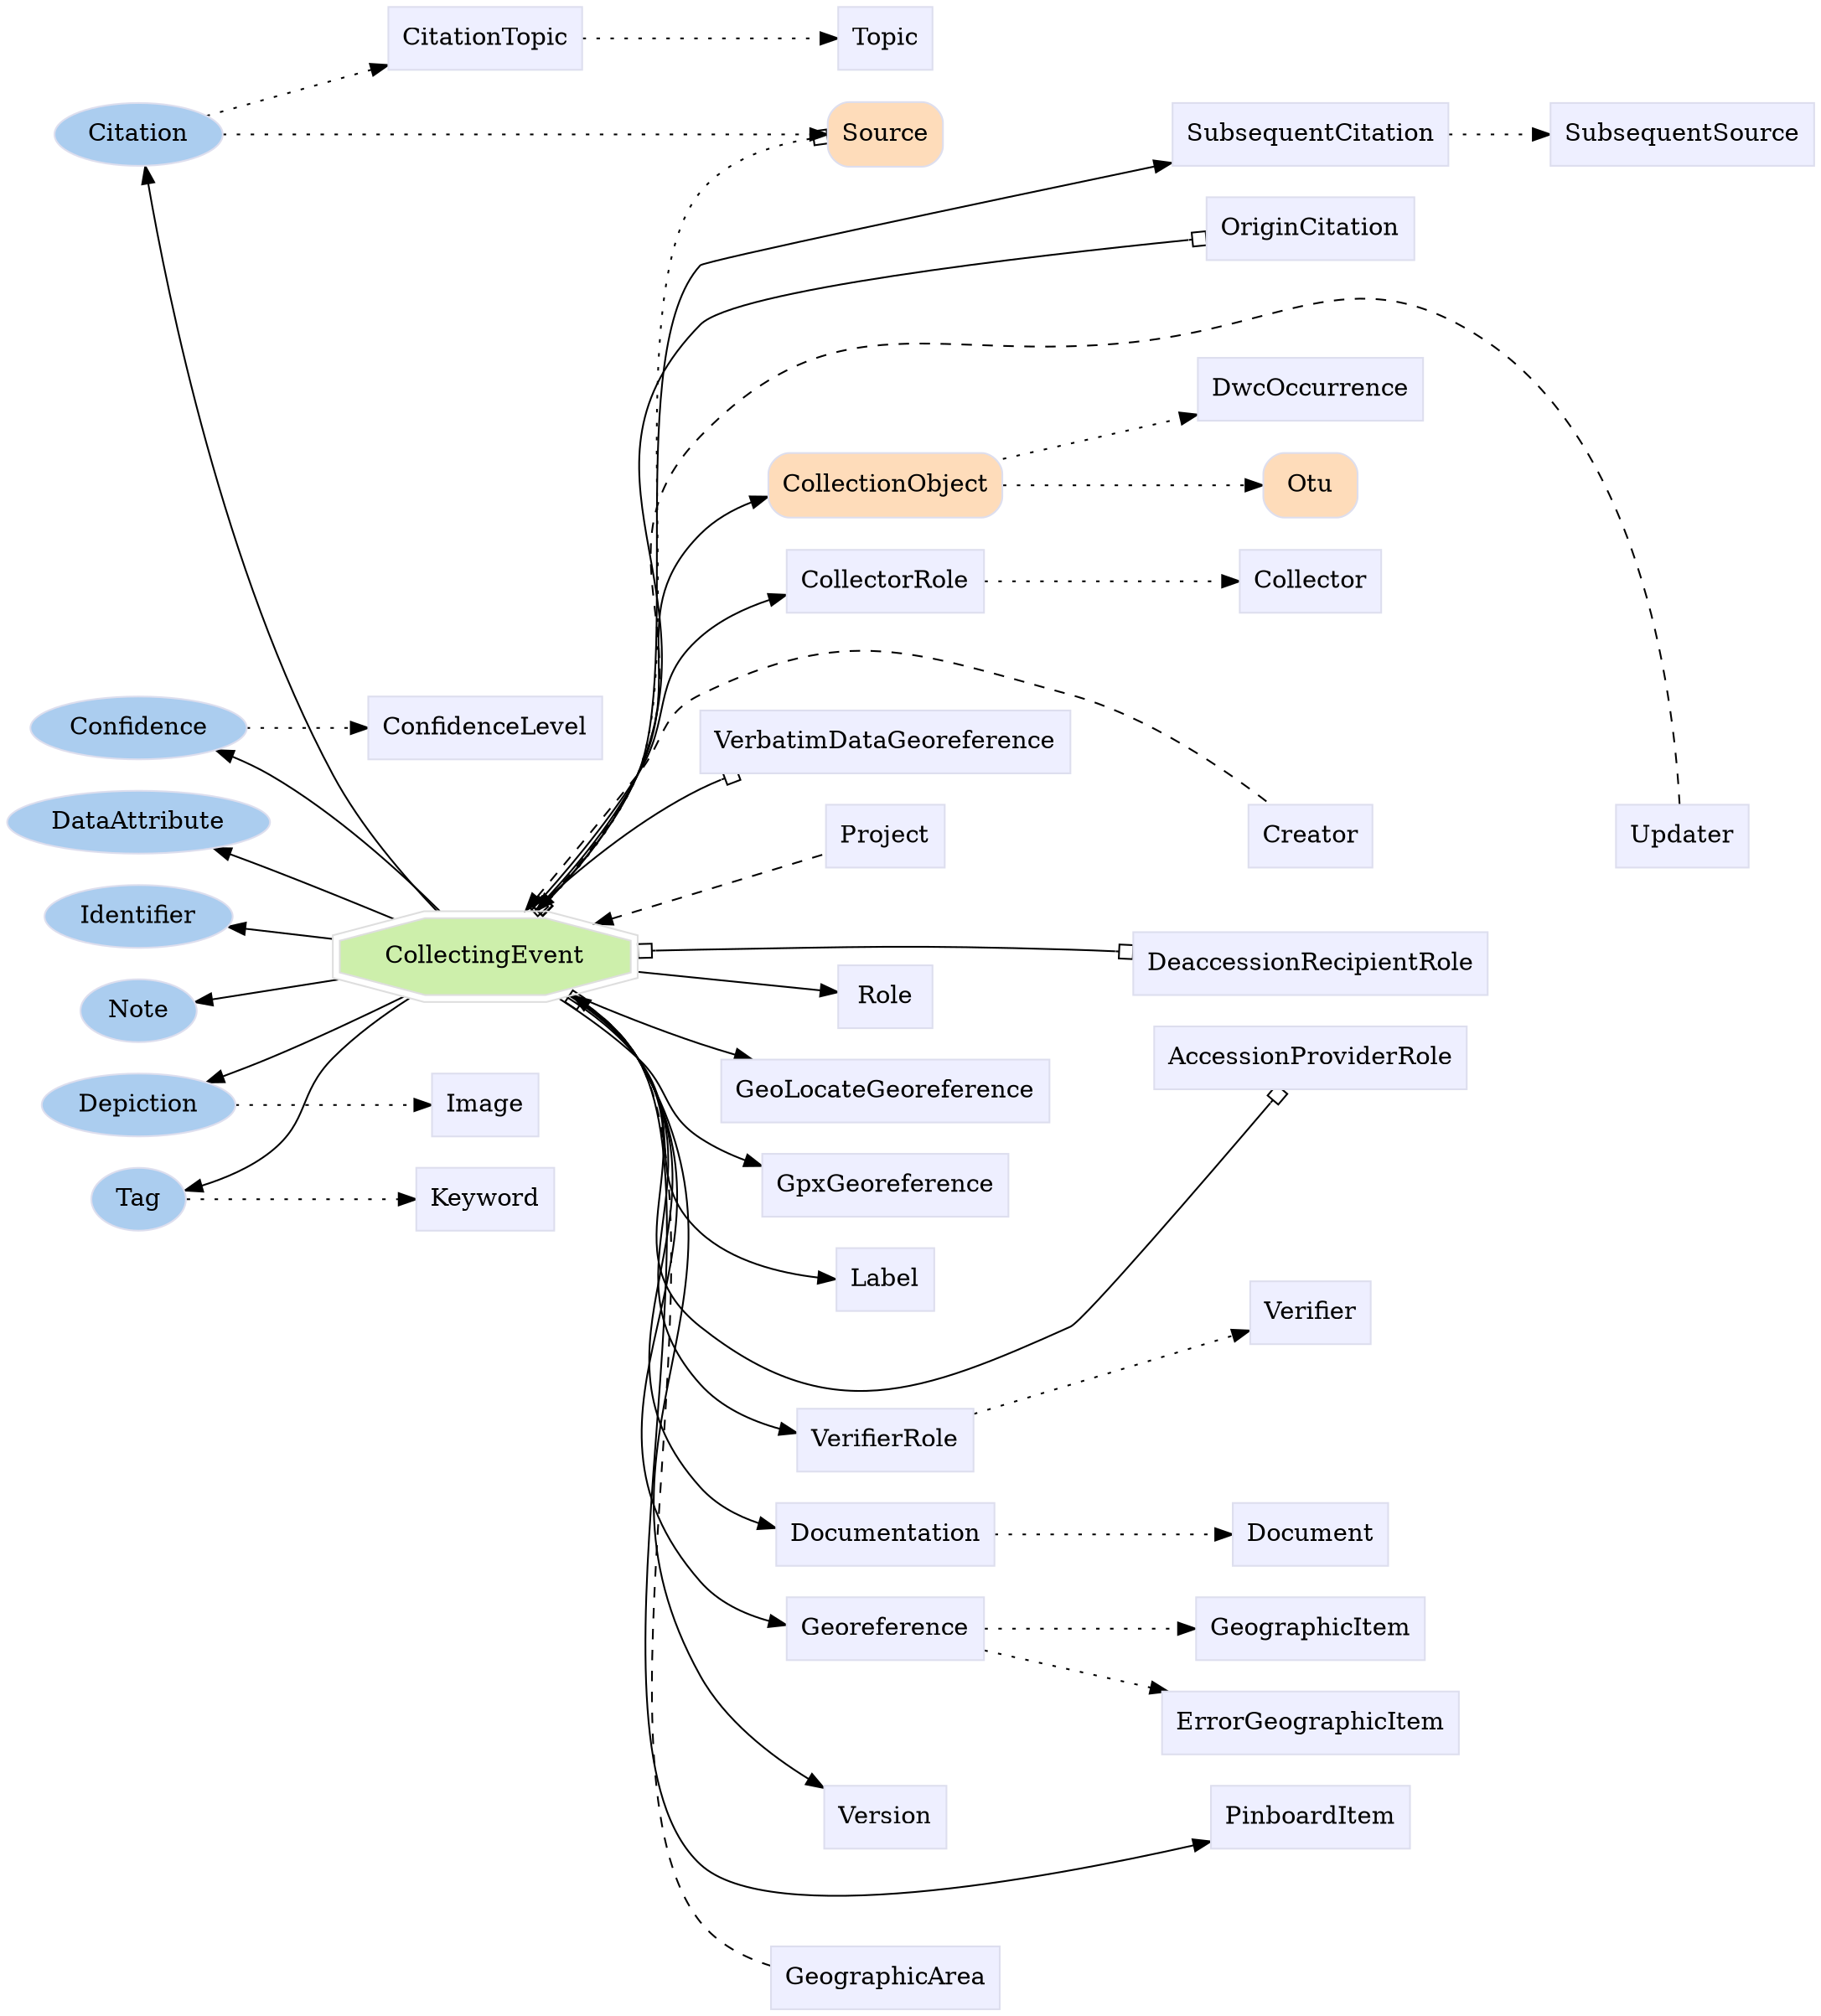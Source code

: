 digraph CollectingEvent {
	graph [bb="0,0,858.62,1147",
		label="",
		outputorder=edgesfirst,
		rankdir=LR
	];
	node [label="\N"];
	subgraph annotator_cluster {
		graph [rank=min];
		Citation	[color="#dddeee",
			fillcolor="#abcdef",
			group=annotator,
			height=0.5,
			href="/develop/Data/models.html#citation",
			label=Citation,
			pos="59.145,1074",
			shape=oval,
			style=filled,
			target=_top,
			width=1.0832];
		Confidence	[color="#dddeee",
			fillcolor="#abcdef",
			group=annotator,
			height=0.5,
			href="/develop/Data/models.html#confidence",
			label=Confidence,
			pos="59.145,736",
			shape=oval,
			style=filled,
			target=_top,
			width=1.4082];
		DataAttribute	[color="#dddeee",
			fillcolor="#abcdef",
			group=annotator,
			height=0.5,
			href="/develop/Data/models.html#data-attribute",
			label=DataAttribute,
			pos="59.145,682",
			shape=oval,
			style=filled,
			target=_top,
			width=1.6429];
		Depiction	[color="#dddeee",
			fillcolor="#abcdef",
			group=annotator,
			height=0.5,
			href="/develop/Data/models.html#depiction",
			label=Depiction,
			pos="59.145,520",
			shape=oval,
			style=filled,
			target=_top,
			width=1.2638];
		Identifier	[color="#dddeee",
			fillcolor="#abcdef",
			group=annotator,
			height=0.5,
			href="/develop/Data/models.html#identifier",
			label=Identifier,
			pos="59.145,628",
			shape=oval,
			style=filled,
			target=_top,
			width=1.1916];
		Tag	[color="#dddeee",
			fillcolor="#abcdef",
			group=annotator,
			height=0.5,
			href="/develop/Data/models.html#tag",
			label=Tag,
			pos="59.145,466",
			shape=oval,
			style=filled,
			target=_top,
			width=0.75];
		Note	[color="#dddeee",
			fillcolor="#abcdef",
			group=annotator,
			height=0.5,
			href="/develop/Data/models.html#note",
			label=Note,
			pos="59.145,574",
			shape=oval,
			style=filled,
			target=_top,
			width=0.77632];
	}
	subgraph core {
		CollectingEvent	[color="#dedede",
			fillcolor="#cdefab",
			group=target,
			height=0.61111,
			href="/develop/Data/models.html#collecting-event",
			label=CollectingEvent,
			pos="231.45,603",
			shape=doubleoctagon,
			style=filled,
			target=_top,
			width=2.1434];
		CollectionObject	[color="#dddeee",
			fillcolor="#fedcba",
			group=core,
			height=0.51389,
			href="/develop/Data/models.html#collection-object",
			label=CollectionObject,
			pos="427.12,873",
			shape=Mrecord,
			style=filled,
			target=_top,
			width=1.5139];
		Otu	[color="#dddeee",
			fillcolor="#fedcba",
			group=core,
			height=0.51389,
			href="/develop/Data/models.html#otu",
			label=Otu,
			pos="626.12,873",
			shape=Mrecord,
			style=filled,
			target=_top,
			width=0.75];
		Source	[color="#dddeee",
			fillcolor="#fedcba",
			group=core,
			height=0.51389,
			href="/develop/Data/models.html#source",
			label=Source,
			pos="427.12,1074",
			shape=Mrecord,
			style=filled,
			target=_top,
			width=0.75];
	}
	subgraph supporting {
		CitationTopic	[color="#dddeee",
			fillcolor="#eeefff",
			group=supporting,
			height=0.5,
			href="/develop/Data/models.html#citation-topic",
			label=CitationTopic,
			pos="231.45,1129",
			shape=box,
			style=filled,
			target=_top,
			width=1.2778];
		CollectorRole	[color="#dddeee",
			fillcolor="#eeefff",
			group=supporting,
			height=0.5,
			href="/develop/Data/models.html#collector-role",
			label=CollectorRole,
			pos="427.12,818",
			shape=box,
			style=filled,
			target=_top,
			width=1.2778];
		Collector	[color="#dddeee",
			fillcolor="#eeefff",
			group=supporting,
			height=0.5,
			href="/develop/Data/models.html#collector",
			label=Collector,
			pos="626.12,818",
			shape=box,
			style=filled,
			target=_top,
			width=0.93056];
		ConfidenceLevel	[color="#dddeee",
			fillcolor="#eeefff",
			group=supporting,
			height=0.5,
			href="/develop/Data/models.html#confidence-level",
			label=ConfidenceLevel,
			pos="231.45,736",
			shape=box,
			style=filled,
			target=_top,
			width=1.5139];
		Documentation	[color="#dddeee",
			fillcolor="#eeefff",
			group=supporting,
			height=0.5,
			href="/develop/Data/models.html#documentation",
			label=Documentation,
			pos="427.12,272",
			shape=box,
			style=filled,
			target=_top,
			width=1.4028];
		Document	[color="#dddeee",
			fillcolor="#eeefff",
			group=supporting,
			height=0.5,
			href="/develop/Data/models.html#document",
			label=Document,
			pos="626.12,272",
			shape=box,
			style=filled,
			target=_top,
			width=1.0278];
		DwcOccurrence	[color="#dddeee",
			fillcolor="#eeefff",
			group=supporting,
			height=0.5,
			href="/develop/Data/models.html#dwc-occurrence",
			label=DwcOccurrence,
			pos="626.12,928",
			shape=box,
			style=filled,
			target=_top,
			width=1.4444];
		Georeference	[color="#dddeee",
			fillcolor="#eeefff",
			group=supporting,
			height=0.5,
			href="/develop/Data/models.html#georeference",
			label=Georeference,
			pos="427.12,218",
			shape=box,
			style=filled,
			target=_top,
			width=1.2361];
		ErrorGeographicItem	[color="#dddeee",
			fillcolor="#eeefff",
			group=supporting,
			height=0.5,
			href="/develop/Data/models.html#error-geographic-item",
			label=ErrorGeographicItem,
			pos="626.12,164",
			shape=box,
			style=filled,
			target=_top,
			width=1.8611];
		GeoLocateGeoreference	[color="#dddeee",
			fillcolor="#eeefff",
			group=supporting,
			height=0.5,
			href="/develop/Data/models.html#geo-locate-georeference",
			label=GeoLocateGeoreference,
			pos="427.12,526",
			shape=box,
			style=filled,
			target=_top,
			width=2.0694];
		GeographicItem	[color="#dddeee",
			fillcolor="#eeefff",
			group=supporting,
			height=0.5,
			href="/develop/Data/models.html#geographic-item",
			label=GeographicItem,
			pos="626.12,218",
			shape=box,
			style=filled,
			target=_top,
			width=1.4583];
		GpxGeoreference	[color="#dddeee",
			fillcolor="#eeefff",
			group=supporting,
			height=0.5,
			href="/develop/Data/models.html#gpx-georeference",
			label=GpxGeoreference,
			pos="427.12,472",
			shape=box,
			style=filled,
			target=_top,
			width=1.5694];
		Image	[color="#dddeee",
			fillcolor="#eeefff",
			group=supporting,
			height=0.5,
			href="/develop/Data/models.html#image",
			label=Image,
			pos="231.45,520",
			shape=box,
			style=filled,
			target=_top,
			width=0.75];
		Keyword	[color="#dddeee",
			fillcolor="#eeefff",
			group=supporting,
			height=0.5,
			href="/develop/Data/models.html#keyword",
			label=Keyword,
			pos="231.45,466",
			shape=box,
			style=filled,
			target=_top,
			width=0.93056];
		Label	[color="#dddeee",
			fillcolor="#eeefff",
			group=supporting,
			height=0.5,
			href="/develop/Data/models.html#label",
			label=Label,
			pos="427.12,418",
			shape=box,
			style=filled,
			target=_top,
			width=0.75];
		PinboardItem	[color="#dddeee",
			fillcolor="#eeefff",
			group=supporting,
			height=0.5,
			href="/develop/Data/models.html#pinboard-item",
			label=PinboardItem,
			pos="626.12,110",
			shape=box,
			style=filled,
			target=_top,
			width=1.2639];
		Role	[color="#dddeee",
			fillcolor="#eeefff",
			group=supporting,
			height=0.5,
			href="/develop/Data/models.html#role",
			label=Role,
			pos="427.12,580",
			shape=box,
			style=filled,
			target=_top,
			width=0.75];
		SubsequentCitation	[color="#dddeee",
			fillcolor="#eeefff",
			group=supporting,
			height=0.5,
			href="/develop/Data/models.html#subsequent-citation",
			label=SubsequentCitation,
			pos="626.12,1074",
			shape=box,
			style=filled,
			target=_top,
			width=1.6944];
		SubsequentSource	[color="#dddeee",
			fillcolor="#eeefff",
			group=supporting,
			height=0.5,
			href="/develop/Data/models.html#subsequent-source",
			label=SubsequentSource,
			pos="800.62,1074",
			shape=box,
			style=filled,
			target=_top,
			width=1.6111];
		Topic	[color="#dddeee",
			fillcolor="#eeefff",
			group=supporting,
			height=0.5,
			href="/develop/Data/models.html#topic",
			label=Topic,
			pos="427.12,1129",
			shape=box,
			style=filled,
			target=_top,
			width=0.75];
		VerifierRole	[color="#dddeee",
			fillcolor="#eeefff",
			group=supporting,
			height=0.5,
			href="/develop/Data/models.html#verifier-role",
			label=VerifierRole,
			pos="427.12,326",
			shape=box,
			style=filled,
			target=_top,
			width=1.1528];
		Verifier	[color="#dddeee",
			fillcolor="#eeefff",
			group=supporting,
			height=0.5,
			href="/develop/Data/models.html#verifier",
			label=Verifier,
			pos="626.12,418",
			shape=box,
			style=filled,
			target=_top,
			width=0.79167];
		Version	[color="#dddeee",
			fillcolor="#eeefff",
			group=supporting,
			height=0.5,
			href="/develop/Data/models.html#version",
			label=Version,
			pos="427.12,110",
			shape=box,
			style=filled,
			target=_top,
			width=0.80556];
		Creator	[color="#dddeee",
			fillcolor="#eeefff",
			group=supporting,
			height=0.5,
			href="/develop/Data/models.html#creator",
			label=Creator,
			pos="626.12,672",
			shape=box,
			style=filled,
			target=_top,
			width=0.79167];
		GeographicArea	[color="#dddeee",
			fillcolor="#eeefff",
			group=supporting,
			height=0.5,
			href="/develop/Data/models.html#geographic-area",
			label=GeographicArea,
			pos="427.12,18",
			shape=box,
			style=filled,
			target=_top,
			width=1.4722];
		Project	[color="#dddeee",
			fillcolor="#eeefff",
			group=supporting,
			height=0.5,
			href="/develop/Data/models.html#project",
			label=Project,
			pos="427.12,672",
			shape=box,
			style=filled,
			target=_top,
			width=0.76389];
		Updater	[color="#dddeee",
			fillcolor="#eeefff",
			group=supporting,
			height=0.5,
			href="/develop/Data/models.html#updater",
			label=Updater,
			pos="800.62,672",
			shape=box,
			style=filled,
			target=_top,
			width=0.83333];
		AccessionProviderRole	[color="#dddeee",
			fillcolor="#eeefff",
			group=supporting,
			height=0.5,
			href="/develop/Data/models.html#accession-provider-role",
			label=AccessionProviderRole,
			pos="626.12,545",
			shape=box,
			style=filled,
			target=_top,
			width=2];
		DeaccessionRecipientRole	[color="#dddeee",
			fillcolor="#eeefff",
			group=supporting,
			height=0.5,
			href="/develop/Data/models.html#deaccession-recipient-role",
			label=DeaccessionRecipientRole,
			pos="626.12,599",
			shape=box,
			style=filled,
			target=_top,
			width=2.2361];
		OriginCitation	[color="#dddeee",
			fillcolor="#eeefff",
			group=supporting,
			height=0.5,
			href="/develop/Data/models.html#origin-citation",
			label=OriginCitation,
			pos="626.12,1020",
			shape=box,
			style=filled,
			target=_top,
			width=1.3194];
		VerbatimDataGeoreference	[color="#dddeee",
			fillcolor="#eeefff",
			group=supporting,
			height=0.5,
			href="/develop/Data/models.html#verbatim-data-georeference",
			label=VerbatimDataGeoreference,
			pos="427.12,726",
			shape=box,
			style=filled,
			target=_top,
			width=2.2917];
	}
	Citation -> Source	[pos="e,399.81,1074 98.274,1074 169.15,1074 320.27,1074 389.77,1074",
		style=dotted];
	Citation -> CitationTopic	[pos="e,185.18,1114.4 91.779,1084.2 115.27,1091.8 147.9,1102.3 175.61,1111.3",
		style=dotted];
	Confidence -> ConfidenceLevel	[pos="e,176.81,736 109.86,736 127.59,736 147.81,736 166.56,736",
		style=dotted];
	Depiction -> Image	[pos="e,204.03,520 104.89,520 132.61,520 167.76,520 193.82,520",
		style=dotted];
	Tag -> Keyword	[pos="e,197.77,466 86.382,466 113.29,466 155.6,466 187.42,466",
		style=dotted];
	CollectingEvent -> Citation	[pos="e,62.423,1055.7 210.86,625.02 193.64,645.45 169.08,677.39 154.29,709 98.958,827.22 72.697,982.8 63.796,1045.8"];
	CollectingEvent -> Confidence	[pos="e,93.746,722.64 211.11,625.1 190.02,648.22 154.43,684.49 118.29,709 113.45,712.28 108.15,715.35 102.78,718.16"];
	CollectingEvent -> DataAttribute	[pos="e,92.579,666.95 189.09,622.19 162.66,634.45 128.5,650.29 101.98,662.6"];
	CollectingEvent -> Depiction	[pos="e,89.502,533.44 191.4,583.16 169.9,572.33 142.7,558.76 118.29,547 112.02,543.98 105.35,540.83 98.848,537.79"];
	CollectingEvent -> Identifier	[pos="e,100.07,622.14 155.68,613.98 140.28,616.24 124.42,618.57 110.15,620.66"];
	CollectingEvent -> Tag	[pos="e,83.925,473.63 196.56,581.87 182.57,572.23 166.76,560.06 154.29,547 134.37,526.14 140.19,511.77 118.29,493 110.97,486.72 101.94,\
481.6 93.201,477.57"];
	CollectingEvent -> Note	[pos="e,86.382,578.47 159.66,590.95 137.89,587.24 114.82,583.31 96.384,580.17"];
	CollectingEvent -> CollectionObject	[pos="e,372.54,862.96 252,625.04 269.19,645.49 293.72,677.44 308.62,709 335.3,765.55 302.03,799.22 344.62,845 349.8,850.57 356.14,855.04 \
362.98,858.61"];
	CollectingEvent -> Source	[arrowhead=obox,
		arrowtail=obox,
		dir=both,
		pos="s,253.85,625.34 e,399.8,1070.5 260.62,633.14 277.53,653.1 297.79,680.73 308.62,709 335.14,778.31 299.88,981.79 344.62,1041 355.44,\
1055.3 373.51,1063.5 389.9,1068.1",
		style=dotted];
	CollectingEvent -> CollectorRole	[pos="e,380.76,807.05 250.37,625.33 266.68,646.23 290.85,678.7 308.62,709 327.72,741.59 317.07,760.14 344.62,786 352.26,793.17 361.7,798.81 \
371.41,803.2"];
	CollectingEvent -> Documentation	[pos="e,376.5,279.05 271.43,582.96 285.34,573.85 299.75,561.78 308.62,547 365.92,451.5 273.08,384.36 344.62,299 350.59,291.87 358.5,286.61 \
367.04,282.73"];
	CollectingEvent -> Georeference	[pos="e,382.29,223.11 271.63,583.07 285.57,573.98 299.94,561.89 308.62,547 376.68,430.22 259.12,349.7 344.62,245 351.76,236.25 361.82,\
230.31 372.44,226.29"];
	CollectingEvent -> GeoLocateGeoreference	[pos="e,369.3,544.02 273.32,583.61 294.41,573.9 320.66,562.28 344.62,553 349.44,551.13 354.46,549.27 359.53,547.45"];
	CollectingEvent -> GpxGeoreference	[pos="e,370.42,485.38 265.62,581.79 279.64,572.05 295.67,559.82 308.62,547 327.56,528.23 322.97,514.57 344.62,499 349.7,495.34 355.31,\
492.16 361.13,489.39"];
	CollectingEvent -> Label	[pos="e,399.87,420.67 269.19,582.51 283.13,573.2 298.16,561.11 308.62,547 337.25,508.38 310.29,478.66 344.62,445 356.75,433.1 374.24,426.44 \
389.91,422.72"];
	CollectingEvent -> PinboardItem	[pos="e,590.07,91.853 271.95,583.26 285.93,574.19 300.25,562.06 308.62,547 358.84,456.59 268.71,153.24 344.62,83 408.52,23.86 519.15,60.002 \
580.64,87.525"];
	CollectingEvent -> Role	[pos="e,399.66,583.14 308.72,593.94 336.49,590.64 366.64,587.06 389.43,584.36"];
	CollectingEvent -> SubsequentCitation	[pos="e,564.92,1059.2 253.74,625.39 271.57,645.57 296.07,676.92 308.62,709 332.43,769.89 301.53,951.82 344.62,1001 348.18,1005.1 473.24,\
1036.5 555.15,1056.8"];
	CollectingEvent -> VerifierRole	[pos="e,385.56,333.31 270.7,583.01 284.69,573.85 299.34,561.72 308.62,547 354.22,474.67 290.02,423.82 344.62,358 352.73,348.21 364.25,\
341.41 376.07,336.68"];
	CollectingEvent -> Version	[pos="e,400.06,128.05 271.77,583.15 285.72,574.08 300.07,561.97 308.62,547 387.47,408.9 276.21,334.57 344.62,191 355.23,168.71 374.63,\
149.05 391.84,134.67"];
	CollectingEvent -> Creator	[dir=back,
		pos="s,248.21,625.14 254.22,633.54 284.95,676.44 338.05,749.71 344.62,753 410.18,785.84 439.68,775.08 509.62,753 548.62,740.69 585.89,\
709.97 607.09,690.1",
		style=dashed];
	CollectingEvent -> GeographicArea	[dir=back,
		pos="s,271.99,583.28 280.5,577.38 291.54,569.17 301.98,559.02 308.62,547 362.15,450.06 278.98,139.18 344.62,50 351.82,40.206 362.49,33.408 \
373.74,28.691",
		style=dashed];
	CollectingEvent -> Project	[dir=back,
		pos="s,281.32,620.41 290.77,623.78 326.85,636.63 371.46,652.52 399.35,662.46",
		style=dashed];
	CollectingEvent -> Updater	[dir=back,
		pos="s,252.89,625.19 259.54,633.05 276.21,653.16 296.62,680.99 308.62,709 342.63,788.41 286.05,836.5 344.62,900 407.41,968.08 453.82,\
942.67 545.62,955 616.53,964.53 648.66,996.96 706.62,955 794.38,891.46 800.78,742.39 800.21,690.33",
		style=dashed];
	CollectingEvent -> AccessionProviderRole	[arrowhead=obox,
		arrowtail=obox,
		dir=both,
		pos="s,270.41,582.82 e,609.99,526.93 278.62,577.11 289.9,568.81 300.92,558.7 308.62,547 347.72,487.55 288.93,435.3 344.62,391 402.01,\
345.35 444.96,356.4 509.62,391 535.05,404.61 528.63,421.69 545.62,445 564.45,470.83 587.28,499.28 603.63,519.2"];
	CollectingEvent -> DeaccessionRecipientRole	[arrowhead=obox,
		arrowtail=obox,
		dir=both,
		pos="s,308.77,606.09 e,545.31,605.25 318.93,606.39 327.61,606.64 336.28,606.85 344.62,607 417.94,608.31 436.33,609.54 509.62,607 517.92,\
606.71 526.55,606.31 535.19,605.84"];
	CollectingEvent -> OriginCitation	[arrowhead=obox,
		arrowtail=obox,
		dir=both,
		pos="s,253.25,625.04 e,578.48,1017.3 259.98,632.86 276.83,652.9 297.27,680.72 308.62,709 351.38,815.64 265.59,881.6 344.62,965 374.55,\
996.59 495.11,1010.7 568.08,1016.5"];
	CollectingEvent -> VerbatimDataGeoreference	[arrowhead=obox,
		arrowtail=obox,
		dir=both,
		pos="s,253.27,625.27 e,363.19,707.93 260.41,632.41 281.78,653.44 312.87,681.08 344.62,699 347.63,700.7 350.76,702.31 353.97,703.84"];
	CollectionObject -> Otu	[pos="e,598.96,873 481.69,873 515.73,873 558.88,873 588.92,873",
		style=dotted];
	CollectionObject -> DwcOccurrence	[pos="e,573.93,913.71 481.69,887.96 507.15,895.06 537.7,903.6 564.06,910.95",
		style=dotted];
	Source -> SubsequentCitation	[pos="e,564.81,1074 454.28,1074 479.81,1074 519.79,1074 554.65,1074",
		style=invis];
	Source -> OriginCitation	[pos="e,578.42,1032.8 454.28,1066.8 483.29,1058.9 530.97,1045.8 568.6,1035.5",
		style=invis];
	CitationTopic -> Topic	[pos="e,400.03,1129 277.86,1129 312.01,1129 358.18,1129 389.88,1129",
		style=dotted];
	CollectorRole -> Collector	[pos="e,592.42,818 473.31,818 506.11,818 550.2,818 582.41,818",
		style=dotted];
	Documentation -> Document	[pos="e,589.1,272 477.83,272 508.82,272 548.44,272 578.78,272",
		style=dotted];
	Georeference -> ErrorGeographicItem	[pos="e,559.43,182.01 471.84,206.02 494.65,199.76 523.22,191.93 549.49,184.73",
		style=dotted];
	Georeference -> GeographicItem	[pos="e,573.49,218 471.84,218 498.71,218 533.55,218 563.23,218",
		style=dotted];
	Role -> Verifier	[pos="e,611.48,436.25 454.33,575.13 471.16,571.12 492.91,564.22 509.62,553 532.22,537.82 578.57,479.38 605.17,444.56",
		style=invis];
	Role -> AccessionProviderRole	[pos="e,553.83,557.67 454.28,575.35 477.23,571.27 511.87,565.12 543.96,559.42",
		style=invis];
	Role -> DeaccessionRecipientRole	[pos="e,545.58,591.33 454.28,582.52 475.25,584.55 505.96,587.51 535.59,590.37",
		style=invis];
	SubsequentCitation -> SubsequentSource	[pos="e,742.51,1074 687.45,1074 701.97,1074 717.58,1074 732.4,1074",
		style=dotted];
	VerifierRole -> Verifier	[pos="e,597.51,402.62 468.68,340.96 481.86,346.08 496.47,352.02 509.62,358 536.56,370.25 566.16,385.66 588.65,397.8",
		style=dotted];
	Version -> PinboardItem	[pos="e,580.57,110 456.34,110 486,110 533.4,110 570.43,110",
		style=invis];
	Creator -> Updater	[pos="e,770.53,672 654.83,672 683.32,672 727.95,672 760.13,672",
		style=invis];
	Project -> Creator	[pos="e,597.38,672 454.68,672 488.76,672 548.1,672 587,672",
		style=invis];
}

